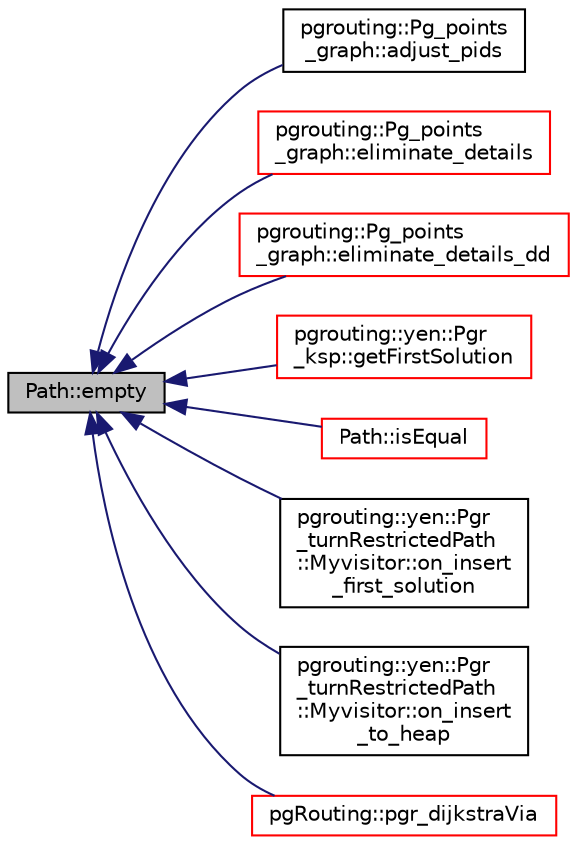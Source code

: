 digraph "Path::empty"
{
  edge [fontname="Helvetica",fontsize="10",labelfontname="Helvetica",labelfontsize="10"];
  node [fontname="Helvetica",fontsize="10",shape=record];
  rankdir="LR";
  Node120 [label="Path::empty",height=0.2,width=0.4,color="black", fillcolor="grey75", style="filled", fontcolor="black"];
  Node120 -> Node121 [dir="back",color="midnightblue",fontsize="10",style="solid",fontname="Helvetica"];
  Node121 [label="pgrouting::Pg_points\l_graph::adjust_pids",height=0.2,width=0.4,color="black", fillcolor="white", style="filled",URL="$classpgrouting_1_1Pg__points__graph.html#a1daf3e5eb10e11a86029ba839cb3ec64"];
  Node120 -> Node122 [dir="back",color="midnightblue",fontsize="10",style="solid",fontname="Helvetica"];
  Node122 [label="pgrouting::Pg_points\l_graph::eliminate_details",height=0.2,width=0.4,color="red", fillcolor="white", style="filled",URL="$classpgrouting_1_1Pg__points__graph.html#a3116d404b1aeab4255b83a96c040686c"];
  Node120 -> Node130 [dir="back",color="midnightblue",fontsize="10",style="solid",fontname="Helvetica"];
  Node130 [label="pgrouting::Pg_points\l_graph::eliminate_details_dd",height=0.2,width=0.4,color="red", fillcolor="white", style="filled",URL="$classpgrouting_1_1Pg__points__graph.html#ad4eec360b2b5b8244d4bf927c03d6bb0"];
  Node120 -> Node134 [dir="back",color="midnightblue",fontsize="10",style="solid",fontname="Helvetica"];
  Node134 [label="pgrouting::yen::Pgr\l_ksp::getFirstSolution",height=0.2,width=0.4,color="red", fillcolor="white", style="filled",URL="$classpgrouting_1_1yen_1_1Pgr__ksp.html#ab1e74052fcc8f94169073d3cbde15bd1",tooltip="Performs the first Dijkstra of the algorithm. "];
  Node120 -> Node146 [dir="back",color="midnightblue",fontsize="10",style="solid",fontname="Helvetica"];
  Node146 [label="Path::isEqual",height=0.2,width=0.4,color="red", fillcolor="white", style="filled",URL="$classPath.html#ade800a6ff8494a4e9069f67f16cf3145"];
  Node120 -> Node148 [dir="back",color="midnightblue",fontsize="10",style="solid",fontname="Helvetica"];
  Node148 [label="pgrouting::yen::Pgr\l_turnRestrictedPath\l::Myvisitor::on_insert\l_first_solution",height=0.2,width=0.4,color="black", fillcolor="white", style="filled",URL="$classpgrouting_1_1yen_1_1Pgr__turnRestrictedPath_1_1Myvisitor.html#afca10626931a671eaf7cf1aa5b3171f8"];
  Node120 -> Node149 [dir="back",color="midnightblue",fontsize="10",style="solid",fontname="Helvetica"];
  Node149 [label="pgrouting::yen::Pgr\l_turnRestrictedPath\l::Myvisitor::on_insert\l_to_heap",height=0.2,width=0.4,color="black", fillcolor="white", style="filled",URL="$classpgrouting_1_1yen_1_1Pgr__turnRestrictedPath_1_1Myvisitor.html#ac78f2300fdb3bcd7e0c464452c7c8e9d"];
  Node120 -> Node150 [dir="back",color="midnightblue",fontsize="10",style="solid",fontname="Helvetica"];
  Node150 [label="pgRouting::pgr_dijkstraVia",height=0.2,width=0.4,color="red", fillcolor="white", style="filled",URL="$namespacepgRouting.html#a1673fcc0a4422aafab10a9ec9ae73fdf"];
}
